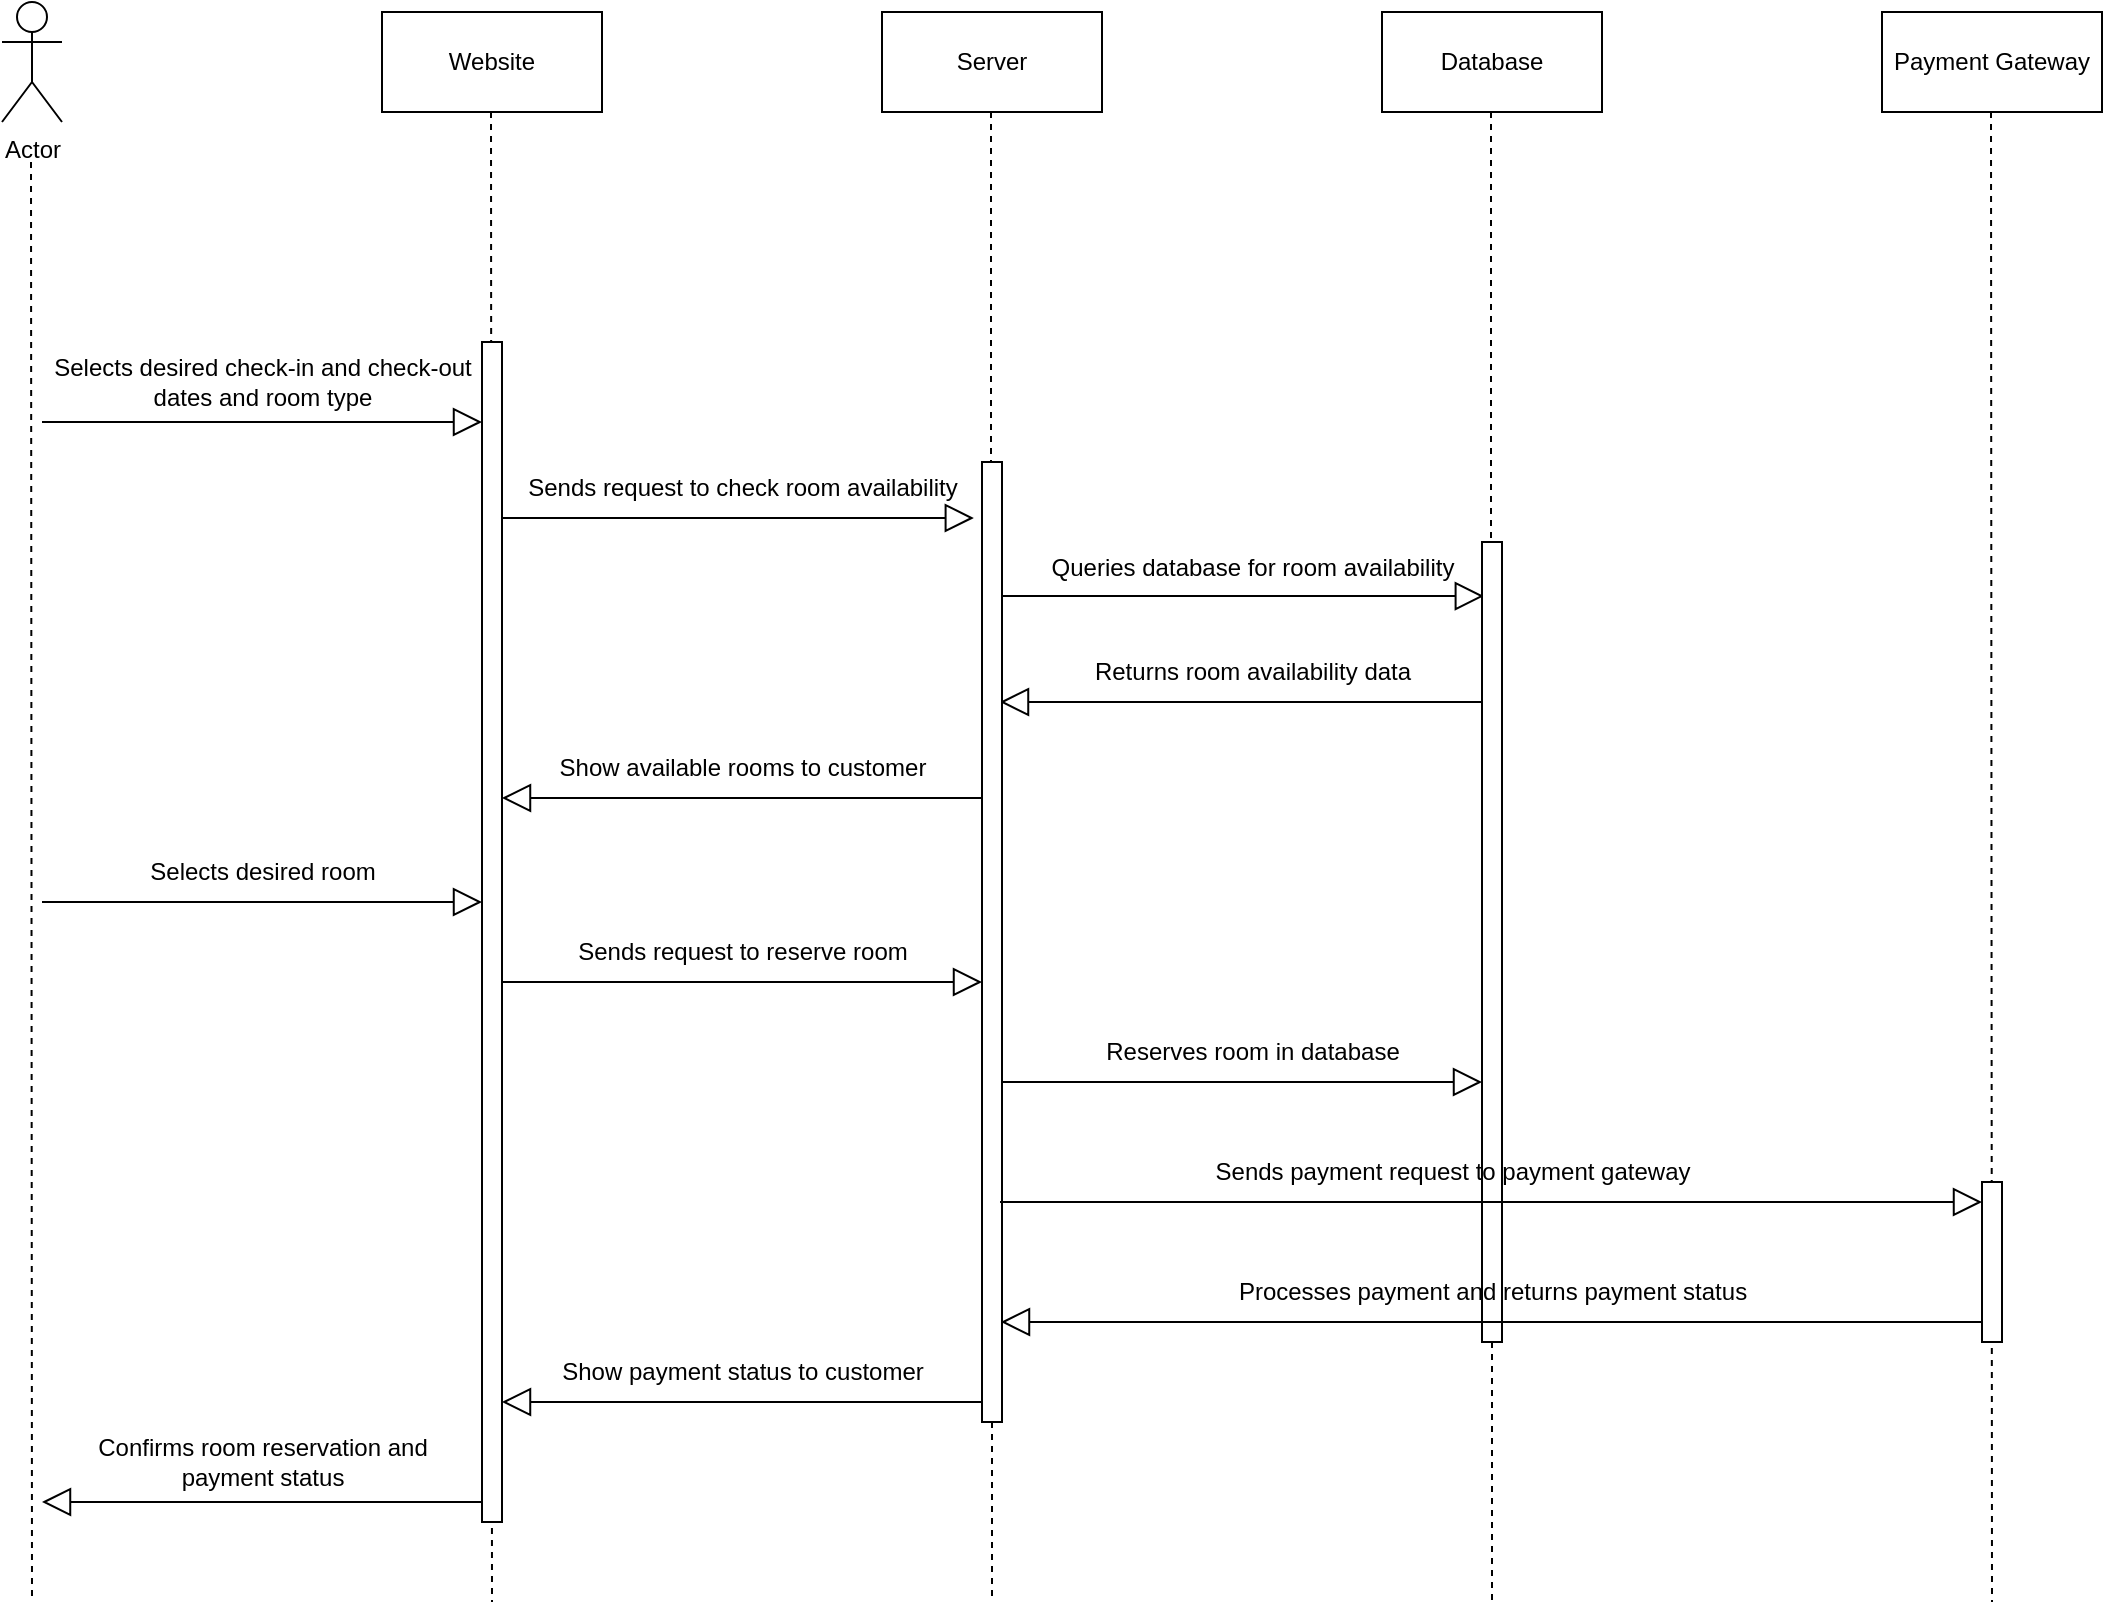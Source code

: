<mxfile version="21.3.0" type="github">
  <diagram name="Page-1" id="Bzcg76JZAYMFacvBCj7k">
    <mxGraphModel dx="954" dy="556" grid="1" gridSize="10" guides="1" tooltips="1" connect="1" arrows="1" fold="1" page="1" pageScale="1" pageWidth="1100" pageHeight="1700" math="0" shadow="0">
      <root>
        <mxCell id="0" />
        <mxCell id="1" parent="0" />
        <mxCell id="-xuDfmW8_niUfC1Qt930-1" value="Actor" style="shape=umlActor;verticalLabelPosition=bottom;verticalAlign=top;html=1;outlineConnect=0;" vertex="1" parent="1">
          <mxGeometry x="40" y="40" width="30" height="60" as="geometry" />
        </mxCell>
        <mxCell id="-xuDfmW8_niUfC1Qt930-2" value="Server" style="html=1;whiteSpace=wrap;" vertex="1" parent="1">
          <mxGeometry x="480" y="45" width="110" height="50" as="geometry" />
        </mxCell>
        <mxCell id="-xuDfmW8_niUfC1Qt930-3" value="Website" style="html=1;whiteSpace=wrap;" vertex="1" parent="1">
          <mxGeometry x="230" y="45" width="110" height="50" as="geometry" />
        </mxCell>
        <mxCell id="-xuDfmW8_niUfC1Qt930-4" value="" style="endArrow=none;dashed=1;endFill=0;endSize=12;html=1;rounded=0;" edge="1" parent="1">
          <mxGeometry width="160" relative="1" as="geometry">
            <mxPoint x="54.5" y="120" as="sourcePoint" />
            <mxPoint x="55" y="840" as="targetPoint" />
          </mxGeometry>
        </mxCell>
        <mxCell id="-xuDfmW8_niUfC1Qt930-5" value="" style="endArrow=none;dashed=1;endFill=0;endSize=12;html=1;rounded=0;" edge="1" parent="1">
          <mxGeometry width="160" relative="1" as="geometry">
            <mxPoint x="284.5" y="95" as="sourcePoint" />
            <mxPoint x="285" y="840" as="targetPoint" />
          </mxGeometry>
        </mxCell>
        <mxCell id="-xuDfmW8_niUfC1Qt930-6" value="" style="endArrow=none;dashed=1;endFill=0;endSize=12;html=1;rounded=0;" edge="1" parent="1" source="-xuDfmW8_niUfC1Qt930-67">
          <mxGeometry width="160" relative="1" as="geometry">
            <mxPoint x="534.5" y="95" as="sourcePoint" />
            <mxPoint x="535" y="840" as="targetPoint" />
          </mxGeometry>
        </mxCell>
        <mxCell id="-xuDfmW8_niUfC1Qt930-36" value="&lt;div&gt;Selects desired check-in and check-out &lt;br&gt;&lt;/div&gt;&lt;div&gt;dates and room type&lt;/div&gt;" style="text;html=1;align=center;verticalAlign=middle;resizable=0;points=[];autosize=1;strokeColor=none;fillColor=none;" vertex="1" parent="1">
          <mxGeometry x="50" y="210" width="240" height="40" as="geometry" />
        </mxCell>
        <mxCell id="-xuDfmW8_niUfC1Qt930-37" value="Sends request to check room availability" style="text;html=1;align=center;verticalAlign=middle;resizable=0;points=[];autosize=1;strokeColor=none;fillColor=none;" vertex="1" parent="1">
          <mxGeometry x="290" y="268" width="240" height="30" as="geometry" />
        </mxCell>
        <mxCell id="-xuDfmW8_niUfC1Qt930-38" value="Database" style="html=1;whiteSpace=wrap;" vertex="1" parent="1">
          <mxGeometry x="730" y="45" width="110" height="50" as="geometry" />
        </mxCell>
        <mxCell id="-xuDfmW8_niUfC1Qt930-39" value="" style="endArrow=none;dashed=1;endFill=0;endSize=12;html=1;rounded=0;" edge="1" parent="1" source="-xuDfmW8_niUfC1Qt930-69">
          <mxGeometry width="160" relative="1" as="geometry">
            <mxPoint x="784.5" y="95" as="sourcePoint" />
            <mxPoint x="785" y="840" as="targetPoint" />
          </mxGeometry>
        </mxCell>
        <mxCell id="-xuDfmW8_niUfC1Qt930-40" value="Queries database for room availability" style="text;html=1;align=center;verticalAlign=middle;resizable=0;points=[];autosize=1;strokeColor=none;fillColor=none;" vertex="1" parent="1">
          <mxGeometry x="550" y="308" width="230" height="30" as="geometry" />
        </mxCell>
        <mxCell id="-xuDfmW8_niUfC1Qt930-41" value="Returns room availability data" style="text;html=1;align=center;verticalAlign=middle;resizable=0;points=[];autosize=1;strokeColor=none;fillColor=none;" vertex="1" parent="1">
          <mxGeometry x="570" y="360" width="190" height="30" as="geometry" />
        </mxCell>
        <mxCell id="-xuDfmW8_niUfC1Qt930-42" value="Show available rooms to customer" style="text;html=1;align=center;verticalAlign=middle;resizable=0;points=[];autosize=1;strokeColor=none;fillColor=none;" vertex="1" parent="1">
          <mxGeometry x="305" y="408" width="210" height="30" as="geometry" />
        </mxCell>
        <mxCell id="-xuDfmW8_niUfC1Qt930-43" value="Selects desired room" style="text;html=1;align=center;verticalAlign=middle;resizable=0;points=[];autosize=1;strokeColor=none;fillColor=none;" vertex="1" parent="1">
          <mxGeometry x="100" y="460" width="140" height="30" as="geometry" />
        </mxCell>
        <mxCell id="-xuDfmW8_niUfC1Qt930-44" value="Sends request to reserve room" style="text;html=1;align=center;verticalAlign=middle;resizable=0;points=[];autosize=1;strokeColor=none;fillColor=none;" vertex="1" parent="1">
          <mxGeometry x="315" y="500" width="190" height="30" as="geometry" />
        </mxCell>
        <mxCell id="-xuDfmW8_niUfC1Qt930-45" value="Reserves room in database" style="text;html=1;align=center;verticalAlign=middle;resizable=0;points=[];autosize=1;strokeColor=none;fillColor=none;" vertex="1" parent="1">
          <mxGeometry x="575" y="550" width="180" height="30" as="geometry" />
        </mxCell>
        <mxCell id="-xuDfmW8_niUfC1Qt930-46" value="Payment Gateway" style="html=1;whiteSpace=wrap;" vertex="1" parent="1">
          <mxGeometry x="980" y="45" width="110" height="50" as="geometry" />
        </mxCell>
        <mxCell id="-xuDfmW8_niUfC1Qt930-47" value="" style="endArrow=none;dashed=1;endFill=0;endSize=12;html=1;rounded=0;" edge="1" parent="1">
          <mxGeometry width="160" relative="1" as="geometry">
            <mxPoint x="1034.5" y="95" as="sourcePoint" />
            <mxPoint x="1035" y="840" as="targetPoint" />
          </mxGeometry>
        </mxCell>
        <mxCell id="-xuDfmW8_niUfC1Qt930-50" value="Show payment status to customer" style="text;html=1;align=center;verticalAlign=middle;resizable=0;points=[];autosize=1;strokeColor=none;fillColor=none;" vertex="1" parent="1">
          <mxGeometry x="305" y="710" width="210" height="30" as="geometry" />
        </mxCell>
        <mxCell id="-xuDfmW8_niUfC1Qt930-51" value="&lt;div&gt;Confirms room reservation and &lt;br&gt;&lt;/div&gt;&lt;div&gt;payment status&lt;/div&gt;" style="text;html=1;align=center;verticalAlign=middle;resizable=0;points=[];autosize=1;strokeColor=none;fillColor=none;" vertex="1" parent="1">
          <mxGeometry x="75" y="750" width="190" height="40" as="geometry" />
        </mxCell>
        <mxCell id="-xuDfmW8_niUfC1Qt930-53" value="" style="endArrow=block;endFill=0;endSize=12;html=1;rounded=0;entryX=1;entryY=1;entryDx=0;entryDy=0;entryPerimeter=0;" edge="1" parent="1">
          <mxGeometry width="160" relative="1" as="geometry">
            <mxPoint x="60" y="250" as="sourcePoint" />
            <mxPoint x="280" y="250" as="targetPoint" />
          </mxGeometry>
        </mxCell>
        <mxCell id="-xuDfmW8_niUfC1Qt930-54" value="" style="endArrow=block;endFill=0;endSize=12;html=1;rounded=0;entryX=1;entryY=1;entryDx=0;entryDy=0;entryPerimeter=0;" edge="1" parent="1">
          <mxGeometry width="160" relative="1" as="geometry">
            <mxPoint x="60" y="490" as="sourcePoint" />
            <mxPoint x="280" y="490" as="targetPoint" />
          </mxGeometry>
        </mxCell>
        <mxCell id="-xuDfmW8_niUfC1Qt930-55" value="" style="endArrow=block;endFill=0;endSize=12;html=1;rounded=0;entryX=1;entryY=1;entryDx=0;entryDy=0;entryPerimeter=0;" edge="1" parent="1">
          <mxGeometry width="160" relative="1" as="geometry">
            <mxPoint x="280" y="790" as="sourcePoint" />
            <mxPoint x="60" y="790" as="targetPoint" />
          </mxGeometry>
        </mxCell>
        <mxCell id="-xuDfmW8_niUfC1Qt930-56" value="" style="endArrow=block;endFill=0;endSize=12;html=1;rounded=0;entryX=0.983;entryY=1;entryDx=0;entryDy=0;entryPerimeter=0;" edge="1" parent="1" target="-xuDfmW8_niUfC1Qt930-37">
          <mxGeometry width="160" relative="1" as="geometry">
            <mxPoint x="290" y="298" as="sourcePoint" />
            <mxPoint x="510" y="298" as="targetPoint" />
          </mxGeometry>
        </mxCell>
        <mxCell id="-xuDfmW8_niUfC1Qt930-57" value="" style="endArrow=block;endFill=0;endSize=12;html=1;rounded=0;" edge="1" parent="1">
          <mxGeometry width="160" relative="1" as="geometry">
            <mxPoint x="530" y="438" as="sourcePoint" />
            <mxPoint x="290" y="438" as="targetPoint" />
          </mxGeometry>
        </mxCell>
        <mxCell id="-xuDfmW8_niUfC1Qt930-58" value="" style="endArrow=block;endFill=0;endSize=12;html=1;rounded=0;" edge="1" parent="1">
          <mxGeometry width="160" relative="1" as="geometry">
            <mxPoint x="290" y="530" as="sourcePoint" />
            <mxPoint x="530" y="530" as="targetPoint" />
          </mxGeometry>
        </mxCell>
        <mxCell id="-xuDfmW8_niUfC1Qt930-59" value="" style="endArrow=block;endFill=0;endSize=12;html=1;rounded=0;" edge="1" parent="1">
          <mxGeometry width="160" relative="1" as="geometry">
            <mxPoint x="530" y="740" as="sourcePoint" />
            <mxPoint x="290" y="740" as="targetPoint" />
          </mxGeometry>
        </mxCell>
        <mxCell id="-xuDfmW8_niUfC1Qt930-60" value="" style="endArrow=block;endFill=0;endSize=12;html=1;rounded=0;entryX=1.004;entryY=0.967;entryDx=0;entryDy=0;entryPerimeter=0;" edge="1" parent="1" target="-xuDfmW8_niUfC1Qt930-40">
          <mxGeometry width="160" relative="1" as="geometry">
            <mxPoint x="540" y="337" as="sourcePoint" />
            <mxPoint x="760" y="337" as="targetPoint" />
          </mxGeometry>
        </mxCell>
        <mxCell id="-xuDfmW8_niUfC1Qt930-61" value="" style="endArrow=block;endFill=0;endSize=12;html=1;rounded=0;entryX=1.004;entryY=0.967;entryDx=0;entryDy=0;entryPerimeter=0;" edge="1" parent="1">
          <mxGeometry width="160" relative="1" as="geometry">
            <mxPoint x="780" y="390" as="sourcePoint" />
            <mxPoint x="539" y="390" as="targetPoint" />
          </mxGeometry>
        </mxCell>
        <mxCell id="-xuDfmW8_niUfC1Qt930-62" value="" style="endArrow=block;endFill=0;endSize=12;html=1;rounded=0;entryX=1.004;entryY=0.967;entryDx=0;entryDy=0;entryPerimeter=0;" edge="1" parent="1">
          <mxGeometry width="160" relative="1" as="geometry">
            <mxPoint x="539" y="580" as="sourcePoint" />
            <mxPoint x="780" y="580" as="targetPoint" />
          </mxGeometry>
        </mxCell>
        <mxCell id="-xuDfmW8_niUfC1Qt930-65" value="" style="html=1;points=[];perimeter=orthogonalPerimeter;outlineConnect=0;targetShapes=umlLifeline;portConstraint=eastwest;newEdgeStyle={&quot;edgeStyle&quot;:&quot;elbowEdgeStyle&quot;,&quot;elbow&quot;:&quot;vertical&quot;,&quot;curved&quot;:0,&quot;rounded&quot;:0};" vertex="1" parent="1">
          <mxGeometry x="280" y="210" width="10" height="590" as="geometry" />
        </mxCell>
        <mxCell id="-xuDfmW8_niUfC1Qt930-68" value="" style="endArrow=none;dashed=1;endFill=0;endSize=12;html=1;rounded=0;" edge="1" parent="1" target="-xuDfmW8_niUfC1Qt930-67">
          <mxGeometry width="160" relative="1" as="geometry">
            <mxPoint x="534.5" y="95" as="sourcePoint" />
            <mxPoint x="535" y="840" as="targetPoint" />
          </mxGeometry>
        </mxCell>
        <mxCell id="-xuDfmW8_niUfC1Qt930-67" value="" style="html=1;points=[];perimeter=orthogonalPerimeter;outlineConnect=0;targetShapes=umlLifeline;portConstraint=eastwest;newEdgeStyle={&quot;edgeStyle&quot;:&quot;elbowEdgeStyle&quot;,&quot;elbow&quot;:&quot;vertical&quot;,&quot;curved&quot;:0,&quot;rounded&quot;:0};" vertex="1" parent="1">
          <mxGeometry x="530" y="270" width="10" height="480" as="geometry" />
        </mxCell>
        <mxCell id="-xuDfmW8_niUfC1Qt930-70" value="" style="endArrow=none;dashed=1;endFill=0;endSize=12;html=1;rounded=0;" edge="1" parent="1" target="-xuDfmW8_niUfC1Qt930-69">
          <mxGeometry width="160" relative="1" as="geometry">
            <mxPoint x="784.5" y="95" as="sourcePoint" />
            <mxPoint x="785" y="840" as="targetPoint" />
          </mxGeometry>
        </mxCell>
        <mxCell id="-xuDfmW8_niUfC1Qt930-69" value="" style="html=1;points=[];perimeter=orthogonalPerimeter;outlineConnect=0;targetShapes=umlLifeline;portConstraint=eastwest;newEdgeStyle={&quot;edgeStyle&quot;:&quot;elbowEdgeStyle&quot;,&quot;elbow&quot;:&quot;vertical&quot;,&quot;curved&quot;:0,&quot;rounded&quot;:0};" vertex="1" parent="1">
          <mxGeometry x="780" y="310" width="10" height="400" as="geometry" />
        </mxCell>
        <mxCell id="-xuDfmW8_niUfC1Qt930-64" value="" style="endArrow=block;endFill=0;endSize=12;html=1;rounded=0;" edge="1" parent="1">
          <mxGeometry width="160" relative="1" as="geometry">
            <mxPoint x="1030.5" y="700" as="sourcePoint" />
            <mxPoint x="539.5" y="700" as="targetPoint" />
          </mxGeometry>
        </mxCell>
        <mxCell id="-xuDfmW8_niUfC1Qt930-63" value="" style="endArrow=block;endFill=0;endSize=12;html=1;rounded=0;" edge="1" parent="1">
          <mxGeometry width="160" relative="1" as="geometry">
            <mxPoint x="539" y="640" as="sourcePoint" />
            <mxPoint x="1030" y="640" as="targetPoint" />
          </mxGeometry>
        </mxCell>
        <mxCell id="-xuDfmW8_niUfC1Qt930-71" value="" style="html=1;points=[];perimeter=orthogonalPerimeter;outlineConnect=0;targetShapes=umlLifeline;portConstraint=eastwest;newEdgeStyle={&quot;edgeStyle&quot;:&quot;elbowEdgeStyle&quot;,&quot;elbow&quot;:&quot;vertical&quot;,&quot;curved&quot;:0,&quot;rounded&quot;:0};" vertex="1" parent="1">
          <mxGeometry x="1030" y="630" width="10" height="80" as="geometry" />
        </mxCell>
        <mxCell id="-xuDfmW8_niUfC1Qt930-48" value="&lt;div&gt;Sends payment request to payment gateway&lt;/div&gt;" style="text;html=1;align=center;verticalAlign=middle;resizable=0;points=[];autosize=1;strokeColor=none;fillColor=none;" vertex="1" parent="1">
          <mxGeometry x="630" y="610" width="270" height="30" as="geometry" />
        </mxCell>
        <mxCell id="-xuDfmW8_niUfC1Qt930-49" value="&lt;div&gt;Processes payment and returns payment status&lt;/div&gt;" style="text;html=1;align=center;verticalAlign=middle;resizable=0;points=[];autosize=1;strokeColor=none;fillColor=none;" vertex="1" parent="1">
          <mxGeometry x="640" y="670" width="290" height="30" as="geometry" />
        </mxCell>
      </root>
    </mxGraphModel>
  </diagram>
</mxfile>
